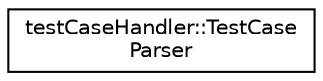 digraph "Graphical Class Hierarchy"
{
 // INTERACTIVE_SVG=YES
 // LATEX_PDF_SIZE
  edge [fontname="Helvetica",fontsize="10",labelfontname="Helvetica",labelfontsize="10"];
  node [fontname="Helvetica",fontsize="10",shape=record];
  rankdir="LR";
  Node0 [label="testCaseHandler::TestCase\lParser",height=0.2,width=0.4,color="black", fillcolor="white", style="filled",URL="$dc/d28/classtestCaseHandler_1_1TestCaseParser.html",tooltip=" "];
}
